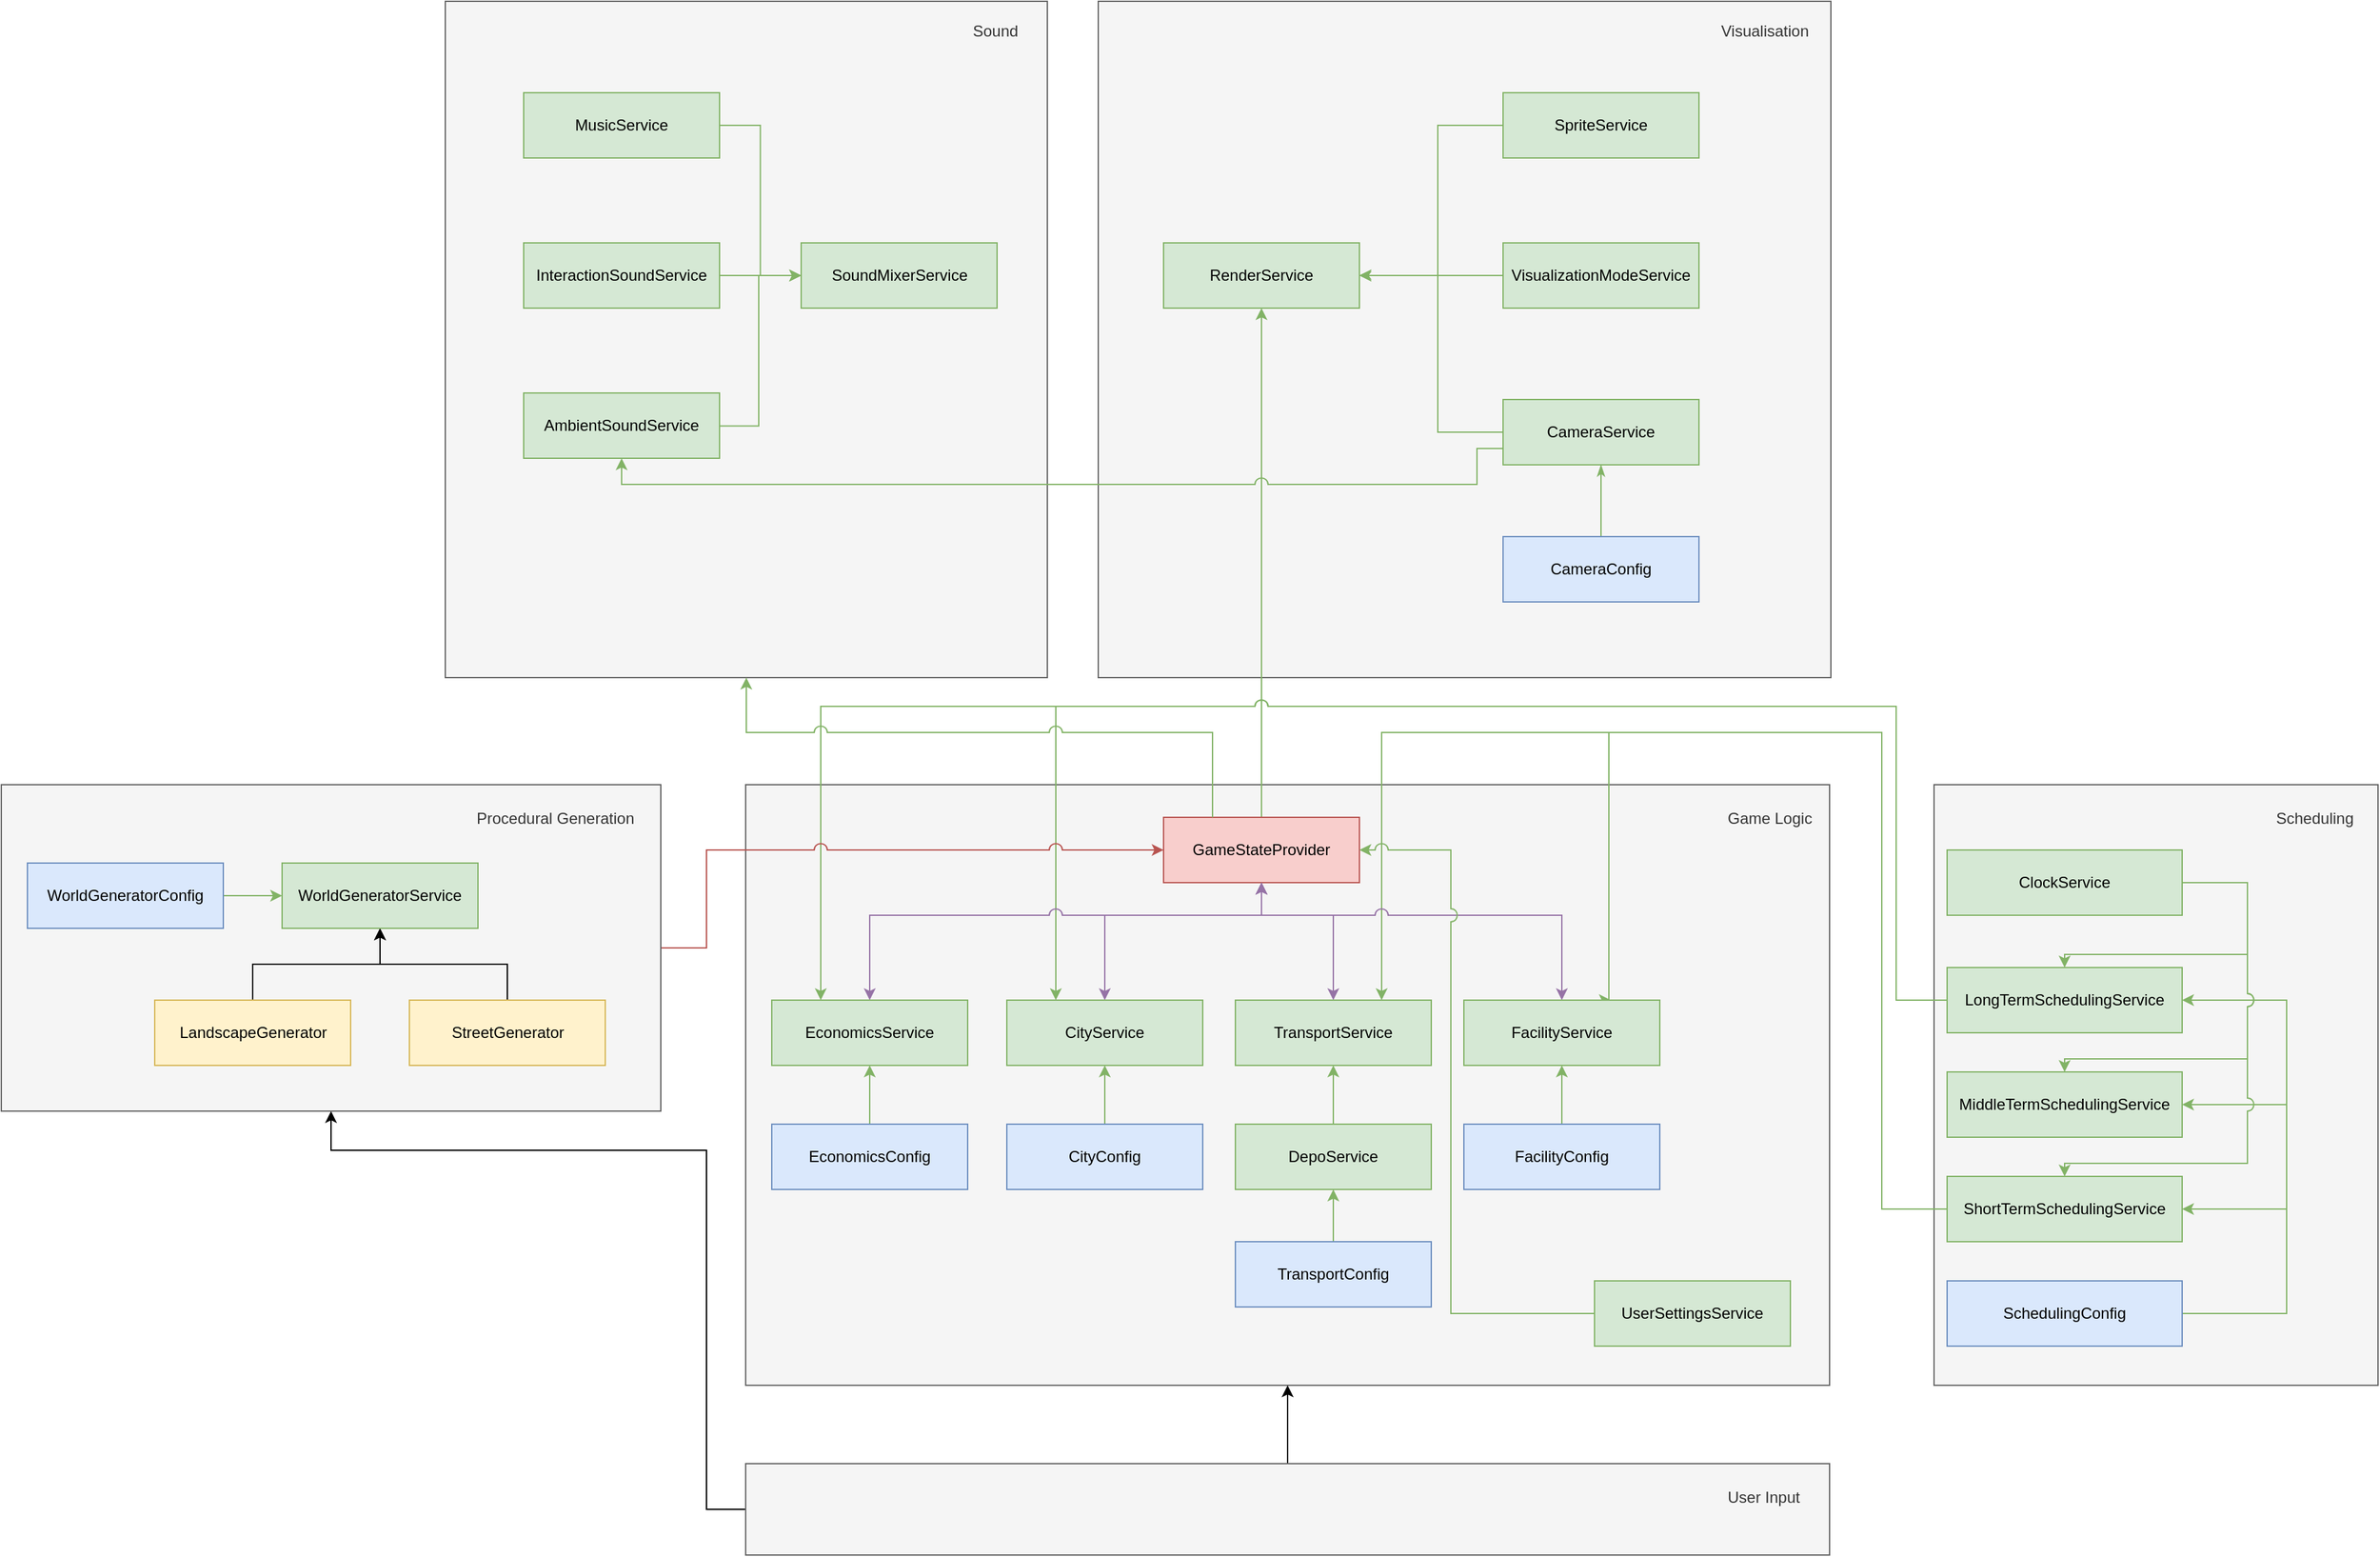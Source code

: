 <mxfile version="10.9.1" type="device"><diagram id="XfAmnXNxAcHwlb0e4V49" name="Page-1"><mxGraphModel dx="3193" dy="1721" grid="1" gridSize="10" guides="1" tooltips="1" connect="1" arrows="1" fold="1" page="0" pageScale="1" pageWidth="850" pageHeight="1100" math="0" shadow="0"><root><mxCell id="0"/><mxCell id="1" parent="0"/><mxCell id="PL5pesUKulvpQa_hgqVN-94" value="Sound" style="rounded=0;fillColor=#f5f5f5;align=left;spacingTop=0;fontFamily=Helvetica;labelPosition=right;verticalLabelPosition=top;verticalAlign=bottom;labelBackgroundColor=none;html=1;spacing=-30;spacingLeft=-27;strokeColor=#666666;fontColor=#333333;" vertex="1" parent="1"><mxGeometry x="-220" y="-120" width="461" height="518" as="geometry"/></mxCell><mxCell id="PL5pesUKulvpQa_hgqVN-44" value="Game Logic&lt;br&gt;" style="rounded=0;whiteSpace=wrap;html=1;labelBackgroundColor=none;fillColor=#f5f5f5;fontFamily=Helvetica;strokeColor=#666666;fontColor=#333333;labelPosition=right;verticalLabelPosition=top;align=left;verticalAlign=bottom;spacing=-33;spacingLeft=-45;" vertex="1" parent="1"><mxGeometry x="10" y="480" width="830" height="460" as="geometry"/></mxCell><mxCell id="PL5pesUKulvpQa_hgqVN-14" value="Visualisation" style="rounded=0;fillColor=#f5f5f5;align=left;spacingTop=0;fontFamily=Helvetica;labelPosition=right;verticalLabelPosition=top;verticalAlign=bottom;labelBackgroundColor=none;html=1;spacing=-30;spacingLeft=-54;strokeColor=#666666;fontColor=#333333;" vertex="1" parent="1"><mxGeometry x="280" y="-120" width="561" height="518" as="geometry"/></mxCell><mxCell id="PL5pesUKulvpQa_hgqVN-69" style="edgeStyle=orthogonalEdgeStyle;rounded=0;jumpStyle=arc;jumpSize=10;orthogonalLoop=1;jettySize=auto;html=1;entryX=0.5;entryY=1;entryDx=0;entryDy=0;startArrow=none;startFill=0;endArrow=classic;endFill=1;fontFamily=Helvetica;fillColor=#d5e8d4;strokeColor=#82b366;" edge="1" parent="1" source="PL5pesUKulvpQa_hgqVN-1" target="PL5pesUKulvpQa_hgqVN-6"><mxGeometry relative="1" as="geometry"/></mxCell><mxCell id="PL5pesUKulvpQa_hgqVN-1" value="GameStateProvider" style="rounded=0;whiteSpace=wrap;html=1;fillColor=#f8cecc;strokeColor=#b85450;" vertex="1" parent="1"><mxGeometry x="330" y="505" width="150" height="50" as="geometry"/></mxCell><mxCell id="PL5pesUKulvpQa_hgqVN-9" value="" style="edgeStyle=orthogonalEdgeStyle;rounded=0;orthogonalLoop=1;jettySize=auto;html=1;startArrow=classicThin;startFill=1;endArrow=none;endFill=0;fillColor=#d5e8d4;strokeColor=#82b366;" edge="1" parent="1" source="PL5pesUKulvpQa_hgqVN-2" target="PL5pesUKulvpQa_hgqVN-8"><mxGeometry relative="1" as="geometry"/></mxCell><mxCell id="PL5pesUKulvpQa_hgqVN-66" style="edgeStyle=orthogonalEdgeStyle;rounded=0;jumpStyle=arc;jumpSize=10;orthogonalLoop=1;jettySize=auto;html=1;entryX=1;entryY=0.5;entryDx=0;entryDy=0;startArrow=none;startFill=0;endArrow=classic;endFill=1;fontFamily=Helvetica;fillColor=#d5e8d4;strokeColor=#82b366;" edge="1" parent="1" source="PL5pesUKulvpQa_hgqVN-2" target="PL5pesUKulvpQa_hgqVN-6"><mxGeometry relative="1" as="geometry"><Array as="points"><mxPoint x="540" y="210"/><mxPoint x="540" y="90"/></Array></mxGeometry></mxCell><mxCell id="PL5pesUKulvpQa_hgqVN-109" style="edgeStyle=orthogonalEdgeStyle;rounded=0;jumpStyle=arc;jumpSize=10;orthogonalLoop=1;jettySize=auto;html=1;entryX=0.5;entryY=1;entryDx=0;entryDy=0;startArrow=none;startFill=0;endArrow=classic;endFill=1;fontFamily=Helvetica;exitX=0;exitY=0.75;exitDx=0;exitDy=0;fillColor=#d5e8d4;strokeColor=#82b366;" edge="1" parent="1" source="PL5pesUKulvpQa_hgqVN-2" target="PL5pesUKulvpQa_hgqVN-108"><mxGeometry relative="1" as="geometry"><Array as="points"><mxPoint x="570" y="223"/><mxPoint x="570" y="250"/><mxPoint x="-85" y="250"/></Array></mxGeometry></mxCell><mxCell id="PL5pesUKulvpQa_hgqVN-2" value="CameraService" style="rounded=0;whiteSpace=wrap;html=1;fillColor=#d5e8d4;strokeColor=#82b366;" vertex="1" parent="1"><mxGeometry x="590" y="185" width="150" height="50" as="geometry"/></mxCell><mxCell id="PL5pesUKulvpQa_hgqVN-64" style="edgeStyle=orthogonalEdgeStyle;rounded=0;jumpStyle=arc;jumpSize=10;orthogonalLoop=1;jettySize=auto;html=1;entryX=1;entryY=0.5;entryDx=0;entryDy=0;startArrow=none;startFill=0;endArrow=classic;endFill=1;fontFamily=Helvetica;fillColor=#d5e8d4;strokeColor=#82b366;" edge="1" parent="1" source="PL5pesUKulvpQa_hgqVN-21" target="PL5pesUKulvpQa_hgqVN-6"><mxGeometry relative="1" as="geometry"><Array as="points"><mxPoint x="510" y="90"/><mxPoint x="510" y="90"/></Array></mxGeometry></mxCell><mxCell id="PL5pesUKulvpQa_hgqVN-21" value="VisualizationModeService" style="rounded=0;whiteSpace=wrap;html=1;fillColor=#d5e8d4;strokeColor=#82b366;" vertex="1" parent="1"><mxGeometry x="590" y="65" width="150" height="50" as="geometry"/></mxCell><mxCell id="PL5pesUKulvpQa_hgqVN-8" value="CameraConfig&lt;br&gt;" style="rounded=0;whiteSpace=wrap;html=1;fillColor=#dae8fc;strokeColor=#6c8ebf;" vertex="1" parent="1"><mxGeometry x="590" y="290" width="150" height="50" as="geometry"/></mxCell><mxCell id="PL5pesUKulvpQa_hgqVN-20" value="" style="edgeStyle=orthogonalEdgeStyle;rounded=0;orthogonalLoop=1;jettySize=auto;html=1;startArrow=classicThin;startFill=1;endArrow=none;endFill=0;fontFamily=Helvetica;fillColor=#d5e8d4;strokeColor=#82b366;" edge="1" parent="1" source="PL5pesUKulvpQa_hgqVN-6" target="PL5pesUKulvpQa_hgqVN-19"><mxGeometry relative="1" as="geometry"><Array as="points"><mxPoint x="540" y="90"/><mxPoint x="540" y="-25"/></Array></mxGeometry></mxCell><mxCell id="PL5pesUKulvpQa_hgqVN-6" value="RenderService" style="rounded=0;whiteSpace=wrap;html=1;fillColor=#d5e8d4;strokeColor=#82b366;" vertex="1" parent="1"><mxGeometry x="330" y="65" width="150" height="50" as="geometry"/></mxCell><mxCell id="PL5pesUKulvpQa_hgqVN-19" value="SpriteService" style="rounded=0;whiteSpace=wrap;html=1;fillColor=#d5e8d4;strokeColor=#82b366;" vertex="1" parent="1"><mxGeometry x="590" y="-50" width="150" height="50" as="geometry"/></mxCell><mxCell id="PL5pesUKulvpQa_hgqVN-24" value="Scheduling" style="rounded=0;whiteSpace=wrap;html=1;labelBackgroundColor=none;fillColor=#f5f5f5;fontFamily=Helvetica;strokeColor=#666666;fontColor=#333333;labelPosition=right;verticalLabelPosition=top;align=left;verticalAlign=bottom;spacing=-33;spacingLeft=-45;" vertex="1" parent="1"><mxGeometry x="920" y="480" width="340" height="460" as="geometry"/></mxCell><mxCell id="PL5pesUKulvpQa_hgqVN-46" style="edgeStyle=orthogonalEdgeStyle;rounded=0;jumpStyle=arc;jumpSize=10;orthogonalLoop=1;jettySize=auto;html=1;entryX=0.25;entryY=0;entryDx=0;entryDy=0;startArrow=none;startFill=0;endArrow=classic;endFill=1;fontFamily=Helvetica;fillColor=#d5e8d4;strokeColor=#82b366;" edge="1" parent="1" source="PL5pesUKulvpQa_hgqVN-25" target="PL5pesUKulvpQa_hgqVN-45"><mxGeometry relative="1" as="geometry"><Array as="points"><mxPoint x="891" y="645"/><mxPoint x="891" y="420"/><mxPoint x="67" y="420"/></Array></mxGeometry></mxCell><mxCell id="PL5pesUKulvpQa_hgqVN-48" style="edgeStyle=orthogonalEdgeStyle;rounded=0;jumpStyle=arc;jumpSize=10;orthogonalLoop=1;jettySize=auto;html=1;entryX=0.25;entryY=0;entryDx=0;entryDy=0;startArrow=none;startFill=0;endArrow=classic;endFill=1;fontFamily=Helvetica;fillColor=#d5e8d4;strokeColor=#82b366;" edge="1" parent="1" source="PL5pesUKulvpQa_hgqVN-25" target="PL5pesUKulvpQa_hgqVN-47"><mxGeometry relative="1" as="geometry"><Array as="points"><mxPoint x="891" y="645"/><mxPoint x="891" y="420"/><mxPoint x="247" y="420"/></Array></mxGeometry></mxCell><mxCell id="PL5pesUKulvpQa_hgqVN-25" value="LongTermSchedulingService&lt;br&gt;" style="rounded=0;whiteSpace=wrap;html=1;fillColor=#d5e8d4;strokeColor=#82b366;" vertex="1" parent="1"><mxGeometry x="930" y="620" width="180" height="50" as="geometry"/></mxCell><mxCell id="PL5pesUKulvpQa_hgqVN-26" value="MiddleTermSchedulingService&lt;br&gt;" style="rounded=0;whiteSpace=wrap;html=1;fillColor=#d5e8d4;strokeColor=#82b366;" vertex="1" parent="1"><mxGeometry x="930" y="700" width="180" height="50" as="geometry"/></mxCell><mxCell id="PL5pesUKulvpQa_hgqVN-58" style="edgeStyle=orthogonalEdgeStyle;rounded=0;jumpStyle=arc;jumpSize=10;orthogonalLoop=1;jettySize=auto;html=1;startArrow=none;startFill=0;endArrow=classic;endFill=1;fontFamily=Helvetica;fillColor=#d5e8d4;strokeColor=#82b366;" edge="1" parent="1" source="PL5pesUKulvpQa_hgqVN-27"><mxGeometry relative="1" as="geometry"><mxPoint x="497" y="645" as="targetPoint"/><Array as="points"><mxPoint x="880" y="805"/><mxPoint x="880" y="440"/><mxPoint x="497" y="440"/></Array></mxGeometry></mxCell><mxCell id="PL5pesUKulvpQa_hgqVN-63" style="edgeStyle=orthogonalEdgeStyle;rounded=0;jumpStyle=arc;jumpSize=10;orthogonalLoop=1;jettySize=auto;html=1;entryX=0.75;entryY=0;entryDx=0;entryDy=0;startArrow=none;startFill=0;endArrow=classic;endFill=1;fontFamily=Helvetica;fillColor=#d5e8d4;strokeColor=#82b366;" edge="1" parent="1" source="PL5pesUKulvpQa_hgqVN-27" target="PL5pesUKulvpQa_hgqVN-61"><mxGeometry relative="1" as="geometry"><Array as="points"><mxPoint x="880" y="805"/><mxPoint x="880" y="440"/><mxPoint x="671" y="440"/></Array></mxGeometry></mxCell><mxCell id="PL5pesUKulvpQa_hgqVN-27" value="ShortTermSchedulingService&lt;br&gt;" style="rounded=0;whiteSpace=wrap;html=1;fillColor=#d5e8d4;strokeColor=#82b366;" vertex="1" parent="1"><mxGeometry x="930" y="780" width="180" height="50" as="geometry"/></mxCell><mxCell id="PL5pesUKulvpQa_hgqVN-31" style="edgeStyle=orthogonalEdgeStyle;rounded=0;orthogonalLoop=1;jettySize=auto;html=1;entryX=1;entryY=0.5;entryDx=0;entryDy=0;startArrow=none;startFill=0;endArrow=classic;endFill=1;fontFamily=Helvetica;fillColor=#d5e8d4;strokeColor=#82b366;" edge="1" parent="1" source="PL5pesUKulvpQa_hgqVN-28" target="PL5pesUKulvpQa_hgqVN-27"><mxGeometry relative="1" as="geometry"><Array as="points"><mxPoint x="1190" y="885"/><mxPoint x="1190" y="805"/></Array></mxGeometry></mxCell><mxCell id="PL5pesUKulvpQa_hgqVN-33" style="edgeStyle=orthogonalEdgeStyle;rounded=0;orthogonalLoop=1;jettySize=auto;html=1;entryX=1;entryY=0.5;entryDx=0;entryDy=0;startArrow=none;startFill=0;endArrow=classic;endFill=1;fontFamily=Helvetica;fillColor=#d5e8d4;strokeColor=#82b366;" edge="1" parent="1" source="PL5pesUKulvpQa_hgqVN-28" target="PL5pesUKulvpQa_hgqVN-26"><mxGeometry relative="1" as="geometry"><Array as="points"><mxPoint x="1190" y="885"/><mxPoint x="1190" y="725"/></Array></mxGeometry></mxCell><mxCell id="PL5pesUKulvpQa_hgqVN-34" style="edgeStyle=orthogonalEdgeStyle;rounded=0;orthogonalLoop=1;jettySize=auto;html=1;entryX=1;entryY=0.5;entryDx=0;entryDy=0;startArrow=none;startFill=0;endArrow=classic;endFill=1;fontFamily=Helvetica;fillColor=#d5e8d4;strokeColor=#82b366;" edge="1" parent="1" source="PL5pesUKulvpQa_hgqVN-28" target="PL5pesUKulvpQa_hgqVN-25"><mxGeometry relative="1" as="geometry"><Array as="points"><mxPoint x="1190" y="885"/><mxPoint x="1190" y="645"/></Array></mxGeometry></mxCell><mxCell id="PL5pesUKulvpQa_hgqVN-28" value="SchedulingConfig&lt;br&gt;" style="rounded=0;whiteSpace=wrap;html=1;fillColor=#dae8fc;strokeColor=#6c8ebf;" vertex="1" parent="1"><mxGeometry x="930" y="860" width="180" height="50" as="geometry"/></mxCell><mxCell id="PL5pesUKulvpQa_hgqVN-38" style="edgeStyle=orthogonalEdgeStyle;rounded=0;orthogonalLoop=1;jettySize=auto;html=1;entryX=0.5;entryY=0;entryDx=0;entryDy=0;startArrow=none;startFill=0;endArrow=classic;endFill=1;fontFamily=Helvetica;fillColor=#d5e8d4;strokeColor=#82b366;jumpStyle=arc;jumpSize=10;" edge="1" parent="1" source="PL5pesUKulvpQa_hgqVN-35" target="PL5pesUKulvpQa_hgqVN-25"><mxGeometry relative="1" as="geometry"><Array as="points"><mxPoint x="1160" y="555"/><mxPoint x="1160" y="610"/><mxPoint x="1020" y="610"/></Array></mxGeometry></mxCell><mxCell id="PL5pesUKulvpQa_hgqVN-39" style="edgeStyle=orthogonalEdgeStyle;rounded=0;orthogonalLoop=1;jettySize=auto;html=1;entryX=0.5;entryY=0;entryDx=0;entryDy=0;startArrow=none;startFill=0;endArrow=classic;endFill=1;fontFamily=Helvetica;fillColor=#d5e8d4;strokeColor=#82b366;jumpStyle=arc;jumpSize=10;" edge="1" parent="1" source="PL5pesUKulvpQa_hgqVN-35" target="PL5pesUKulvpQa_hgqVN-26"><mxGeometry relative="1" as="geometry"><Array as="points"><mxPoint x="1160" y="555"/><mxPoint x="1160" y="690"/><mxPoint x="1020" y="690"/></Array></mxGeometry></mxCell><mxCell id="PL5pesUKulvpQa_hgqVN-40" style="edgeStyle=orthogonalEdgeStyle;rounded=0;orthogonalLoop=1;jettySize=auto;html=1;entryX=0.5;entryY=0;entryDx=0;entryDy=0;startArrow=none;startFill=0;endArrow=classic;endFill=1;fontFamily=Helvetica;fillColor=#d5e8d4;strokeColor=#82b366;jumpStyle=arc;jumpSize=10;" edge="1" parent="1" source="PL5pesUKulvpQa_hgqVN-35" target="PL5pesUKulvpQa_hgqVN-27"><mxGeometry relative="1" as="geometry"><Array as="points"><mxPoint x="1160" y="555"/><mxPoint x="1160" y="770"/><mxPoint x="1020" y="770"/></Array></mxGeometry></mxCell><mxCell id="PL5pesUKulvpQa_hgqVN-35" value="ClockService&lt;br&gt;" style="rounded=0;whiteSpace=wrap;html=1;fillColor=#d5e8d4;strokeColor=#82b366;" vertex="1" parent="1"><mxGeometry x="930" y="530" width="180" height="50" as="geometry"/></mxCell><mxCell id="PL5pesUKulvpQa_hgqVN-49" style="edgeStyle=orthogonalEdgeStyle;rounded=0;jumpStyle=arc;jumpSize=10;orthogonalLoop=1;jettySize=auto;html=1;entryX=0.5;entryY=1;entryDx=0;entryDy=0;startArrow=classic;startFill=1;endArrow=classic;endFill=1;fontFamily=Helvetica;fillColor=#e1d5e7;strokeColor=#9673a6;exitX=0.5;exitY=0;exitDx=0;exitDy=0;" edge="1" parent="1" source="PL5pesUKulvpQa_hgqVN-45" target="PL5pesUKulvpQa_hgqVN-1"><mxGeometry relative="1" as="geometry"><Array as="points"><mxPoint x="105" y="580"/><mxPoint x="405" y="580"/></Array></mxGeometry></mxCell><mxCell id="PL5pesUKulvpQa_hgqVN-45" value="EconomicsService" style="rounded=0;whiteSpace=wrap;html=1;fillColor=#d5e8d4;strokeColor=#82b366;" vertex="1" parent="1"><mxGeometry x="30" y="645" width="150" height="50" as="geometry"/></mxCell><mxCell id="PL5pesUKulvpQa_hgqVN-53" value="" style="edgeStyle=orthogonalEdgeStyle;rounded=0;jumpStyle=arc;jumpSize=10;orthogonalLoop=1;jettySize=auto;html=1;startArrow=none;startFill=0;endArrow=classic;endFill=1;fontFamily=Helvetica;fillColor=#d5e8d4;strokeColor=#82b366;" edge="1" parent="1" source="PL5pesUKulvpQa_hgqVN-52" target="PL5pesUKulvpQa_hgqVN-45"><mxGeometry relative="1" as="geometry"/></mxCell><mxCell id="PL5pesUKulvpQa_hgqVN-52" value="EconomicsConfig" style="rounded=0;whiteSpace=wrap;html=1;fillColor=#dae8fc;strokeColor=#6c8ebf;" vertex="1" parent="1"><mxGeometry x="30" y="740" width="150" height="50" as="geometry"/></mxCell><mxCell id="PL5pesUKulvpQa_hgqVN-50" style="edgeStyle=orthogonalEdgeStyle;rounded=0;jumpStyle=arc;jumpSize=10;orthogonalLoop=1;jettySize=auto;html=1;entryX=0.5;entryY=1;entryDx=0;entryDy=0;startArrow=classic;startFill=1;endArrow=classic;endFill=1;fontFamily=Helvetica;fillColor=#e1d5e7;strokeColor=#9673a6;exitX=0.5;exitY=0;exitDx=0;exitDy=0;" edge="1" parent="1" source="PL5pesUKulvpQa_hgqVN-47" target="PL5pesUKulvpQa_hgqVN-1"><mxGeometry relative="1" as="geometry"><Array as="points"><mxPoint x="285" y="580"/><mxPoint x="405" y="580"/></Array></mxGeometry></mxCell><mxCell id="PL5pesUKulvpQa_hgqVN-47" value="CityService" style="rounded=0;whiteSpace=wrap;html=1;fillColor=#d5e8d4;strokeColor=#82b366;" vertex="1" parent="1"><mxGeometry x="210" y="645" width="150" height="50" as="geometry"/></mxCell><mxCell id="PL5pesUKulvpQa_hgqVN-55" value="" style="edgeStyle=orthogonalEdgeStyle;rounded=0;jumpStyle=arc;jumpSize=10;orthogonalLoop=1;jettySize=auto;html=1;startArrow=none;startFill=0;endArrow=classic;endFill=1;fontFamily=Helvetica;fillColor=#d5e8d4;strokeColor=#82b366;" edge="1" parent="1" source="PL5pesUKulvpQa_hgqVN-54" target="PL5pesUKulvpQa_hgqVN-47"><mxGeometry relative="1" as="geometry"/></mxCell><mxCell id="PL5pesUKulvpQa_hgqVN-54" value="CityConfig" style="rounded=0;whiteSpace=wrap;html=1;fillColor=#dae8fc;strokeColor=#6c8ebf;" vertex="1" parent="1"><mxGeometry x="210" y="740" width="150" height="50" as="geometry"/></mxCell><mxCell id="PL5pesUKulvpQa_hgqVN-57" style="edgeStyle=orthogonalEdgeStyle;rounded=0;jumpStyle=arc;jumpSize=10;orthogonalLoop=1;jettySize=auto;html=1;entryX=0.5;entryY=1;entryDx=0;entryDy=0;startArrow=classic;startFill=1;endArrow=classic;endFill=1;fontFamily=Helvetica;fillColor=#e1d5e7;strokeColor=#9673a6;exitX=0.5;exitY=0;exitDx=0;exitDy=0;" edge="1" parent="1" source="PL5pesUKulvpQa_hgqVN-56" target="PL5pesUKulvpQa_hgqVN-1"><mxGeometry relative="1" as="geometry"><Array as="points"><mxPoint x="460" y="580"/><mxPoint x="405" y="580"/></Array></mxGeometry></mxCell><mxCell id="PL5pesUKulvpQa_hgqVN-56" value="TransportService" style="rounded=0;whiteSpace=wrap;html=1;fillColor=#d5e8d4;strokeColor=#82b366;" vertex="1" parent="1"><mxGeometry x="385" y="645" width="150" height="50" as="geometry"/></mxCell><mxCell id="PL5pesUKulvpQa_hgqVN-62" style="edgeStyle=orthogonalEdgeStyle;rounded=0;jumpStyle=arc;jumpSize=10;orthogonalLoop=1;jettySize=auto;html=1;entryX=0.5;entryY=1;entryDx=0;entryDy=0;startArrow=classic;startFill=1;endArrow=classic;endFill=1;fontFamily=Helvetica;fillColor=#e1d5e7;strokeColor=#9673a6;exitX=0.5;exitY=0;exitDx=0;exitDy=0;" edge="1" parent="1" source="PL5pesUKulvpQa_hgqVN-61" target="PL5pesUKulvpQa_hgqVN-1"><mxGeometry relative="1" as="geometry"><Array as="points"><mxPoint x="635" y="580"/><mxPoint x="405" y="580"/></Array></mxGeometry></mxCell><mxCell id="PL5pesUKulvpQa_hgqVN-61" value="FacilityService" style="rounded=0;whiteSpace=wrap;html=1;fillColor=#d5e8d4;strokeColor=#82b366;" vertex="1" parent="1"><mxGeometry x="560" y="645" width="150" height="50" as="geometry"/></mxCell><mxCell id="PL5pesUKulvpQa_hgqVN-72" value="" style="edgeStyle=orthogonalEdgeStyle;rounded=0;jumpStyle=arc;jumpSize=10;orthogonalLoop=1;jettySize=auto;html=1;startArrow=none;startFill=0;endArrow=classic;endFill=1;fontFamily=Helvetica;fillColor=#d5e8d4;strokeColor=#82b366;" edge="1" parent="1" source="PL5pesUKulvpQa_hgqVN-71" target="PL5pesUKulvpQa_hgqVN-61"><mxGeometry relative="1" as="geometry"/></mxCell><mxCell id="PL5pesUKulvpQa_hgqVN-71" value="FacilityConfig" style="rounded=0;whiteSpace=wrap;html=1;fillColor=#dae8fc;strokeColor=#6c8ebf;" vertex="1" parent="1"><mxGeometry x="560" y="740" width="150" height="50" as="geometry"/></mxCell><mxCell id="PL5pesUKulvpQa_hgqVN-79" value="" style="edgeStyle=orthogonalEdgeStyle;rounded=0;jumpStyle=arc;jumpSize=10;orthogonalLoop=1;jettySize=auto;html=1;startArrow=none;startFill=0;endArrow=classic;endFill=1;fontFamily=Helvetica;fillColor=#d5e8d4;strokeColor=#82b366;" edge="1" parent="1" source="PL5pesUKulvpQa_hgqVN-78" target="PL5pesUKulvpQa_hgqVN-56"><mxGeometry relative="1" as="geometry"/></mxCell><mxCell id="PL5pesUKulvpQa_hgqVN-78" value="DepoService" style="rounded=0;whiteSpace=wrap;html=1;fillColor=#d5e8d4;strokeColor=#82b366;" vertex="1" parent="1"><mxGeometry x="385" y="740" width="150" height="50" as="geometry"/></mxCell><mxCell id="PL5pesUKulvpQa_hgqVN-81" value="" style="edgeStyle=orthogonalEdgeStyle;rounded=0;jumpStyle=arc;jumpSize=10;orthogonalLoop=1;jettySize=auto;html=1;startArrow=none;startFill=0;endArrow=classic;endFill=1;fontFamily=Helvetica;fillColor=#d5e8d4;strokeColor=#82b366;" edge="1" parent="1" source="PL5pesUKulvpQa_hgqVN-80" target="PL5pesUKulvpQa_hgqVN-78"><mxGeometry relative="1" as="geometry"/></mxCell><mxCell id="PL5pesUKulvpQa_hgqVN-80" value="TransportConfig" style="rounded=0;whiteSpace=wrap;html=1;fillColor=#dae8fc;strokeColor=#6c8ebf;" vertex="1" parent="1"><mxGeometry x="385" y="830" width="150" height="50" as="geometry"/></mxCell><mxCell id="PL5pesUKulvpQa_hgqVN-83" value="" style="edgeStyle=orthogonalEdgeStyle;rounded=0;jumpStyle=arc;jumpSize=10;orthogonalLoop=1;jettySize=auto;html=1;startArrow=none;startFill=0;endArrow=classic;endFill=1;fontFamily=Helvetica;" edge="1" parent="1" source="PL5pesUKulvpQa_hgqVN-82" target="PL5pesUKulvpQa_hgqVN-44"><mxGeometry relative="1" as="geometry"/></mxCell><mxCell id="PL5pesUKulvpQa_hgqVN-99" style="edgeStyle=orthogonalEdgeStyle;rounded=0;jumpStyle=arc;jumpSize=10;orthogonalLoop=1;jettySize=auto;html=1;entryX=0.5;entryY=1;entryDx=0;entryDy=0;startArrow=none;startFill=0;endArrow=classic;endFill=1;fontFamily=Helvetica;" edge="1" parent="1" source="PL5pesUKulvpQa_hgqVN-82" target="PL5pesUKulvpQa_hgqVN-84"><mxGeometry relative="1" as="geometry"><Array as="points"><mxPoint x="-20" y="1035"/><mxPoint x="-20" y="760"/><mxPoint x="-307" y="760"/></Array></mxGeometry></mxCell><mxCell id="PL5pesUKulvpQa_hgqVN-82" value="User Input&lt;br&gt;" style="rounded=0;whiteSpace=wrap;html=1;labelBackgroundColor=none;fillColor=#f5f5f5;fontFamily=Helvetica;strokeColor=#666666;fontColor=#333333;labelPosition=right;verticalLabelPosition=top;align=left;verticalAlign=bottom;spacing=-33;spacingLeft=-45;" vertex="1" parent="1"><mxGeometry x="10" y="1000" width="830" height="70" as="geometry"/></mxCell><mxCell id="PL5pesUKulvpQa_hgqVN-85" style="edgeStyle=orthogonalEdgeStyle;rounded=0;jumpStyle=arc;jumpSize=10;orthogonalLoop=1;jettySize=auto;html=1;entryX=0;entryY=0.5;entryDx=0;entryDy=0;startArrow=none;startFill=0;endArrow=classic;endFill=1;fontFamily=Helvetica;fillColor=#f8cecc;strokeColor=#b85450;exitX=1;exitY=0.5;exitDx=0;exitDy=0;" edge="1" parent="1" source="PL5pesUKulvpQa_hgqVN-84" target="PL5pesUKulvpQa_hgqVN-1"><mxGeometry relative="1" as="geometry"><Array as="points"><mxPoint x="-20" y="605"/><mxPoint x="-20" y="530"/></Array></mxGeometry></mxCell><mxCell id="PL5pesUKulvpQa_hgqVN-84" value="Procedural Generation" style="rounded=0;whiteSpace=wrap;html=1;labelBackgroundColor=none;fillColor=#f5f5f5;fontFamily=Helvetica;strokeColor=#666666;fontColor=#333333;labelPosition=right;verticalLabelPosition=top;align=left;verticalAlign=bottom;spacing=-33;spacingLeft=-108;" vertex="1" parent="1"><mxGeometry x="-560" y="480" width="505" height="250" as="geometry"/></mxCell><mxCell id="PL5pesUKulvpQa_hgqVN-91" style="edgeStyle=orthogonalEdgeStyle;rounded=0;jumpStyle=arc;jumpSize=10;orthogonalLoop=1;jettySize=auto;html=1;entryX=0.5;entryY=1;entryDx=0;entryDy=0;startArrow=none;startFill=0;endArrow=classic;endFill=1;fontFamily=Helvetica;" edge="1" parent="1" source="PL5pesUKulvpQa_hgqVN-86" target="PL5pesUKulvpQa_hgqVN-89"><mxGeometry relative="1" as="geometry"/></mxCell><mxCell id="PL5pesUKulvpQa_hgqVN-86" value="StreetGenerator" style="rounded=0;whiteSpace=wrap;html=1;fillColor=#fff2cc;strokeColor=#d6b656;" vertex="1" parent="1"><mxGeometry x="-247.5" y="645" width="150" height="50" as="geometry"/></mxCell><mxCell id="PL5pesUKulvpQa_hgqVN-90" style="edgeStyle=orthogonalEdgeStyle;rounded=0;jumpStyle=arc;jumpSize=10;orthogonalLoop=1;jettySize=auto;html=1;entryX=0.5;entryY=1;entryDx=0;entryDy=0;startArrow=none;startFill=0;endArrow=classic;endFill=1;fontFamily=Helvetica;" edge="1" parent="1" source="PL5pesUKulvpQa_hgqVN-88" target="PL5pesUKulvpQa_hgqVN-89"><mxGeometry relative="1" as="geometry"/></mxCell><mxCell id="PL5pesUKulvpQa_hgqVN-88" value="LandscapeGenerator" style="rounded=0;whiteSpace=wrap;html=1;fillColor=#fff2cc;strokeColor=#d6b656;" vertex="1" parent="1"><mxGeometry x="-442.5" y="645" width="150" height="50" as="geometry"/></mxCell><mxCell id="PL5pesUKulvpQa_hgqVN-89" value="WorldGeneratorService" style="rounded=0;whiteSpace=wrap;html=1;fillColor=#d5e8d4;strokeColor=#82b366;" vertex="1" parent="1"><mxGeometry x="-345" y="540" width="150" height="50" as="geometry"/></mxCell><mxCell id="PL5pesUKulvpQa_hgqVN-93" value="" style="edgeStyle=orthogonalEdgeStyle;rounded=0;jumpStyle=arc;jumpSize=10;orthogonalLoop=1;jettySize=auto;html=1;startArrow=none;startFill=0;endArrow=classic;endFill=1;fontFamily=Helvetica;fillColor=#d5e8d4;strokeColor=#82b366;" edge="1" parent="1" source="PL5pesUKulvpQa_hgqVN-92" target="PL5pesUKulvpQa_hgqVN-89"><mxGeometry relative="1" as="geometry"/></mxCell><mxCell id="PL5pesUKulvpQa_hgqVN-92" value="WorldGeneratorConfig" style="rounded=0;whiteSpace=wrap;html=1;fillColor=#dae8fc;strokeColor=#6c8ebf;" vertex="1" parent="1"><mxGeometry x="-540" y="540" width="150" height="50" as="geometry"/></mxCell><mxCell id="PL5pesUKulvpQa_hgqVN-101" style="edgeStyle=orthogonalEdgeStyle;rounded=0;jumpStyle=arc;jumpSize=10;orthogonalLoop=1;jettySize=auto;html=1;entryX=0.25;entryY=0;entryDx=0;entryDy=0;startArrow=classic;startFill=1;endArrow=none;endFill=0;fontFamily=Helvetica;fillColor=#d5e8d4;strokeColor=#82b366;" edge="1" parent="1" source="PL5pesUKulvpQa_hgqVN-94" target="PL5pesUKulvpQa_hgqVN-1"><mxGeometry relative="1" as="geometry"><Array as="points"><mxPoint x="11" y="440"/><mxPoint x="367" y="440"/></Array></mxGeometry></mxCell><mxCell id="PL5pesUKulvpQa_hgqVN-98" style="edgeStyle=orthogonalEdgeStyle;rounded=0;jumpStyle=arc;jumpSize=10;orthogonalLoop=1;jettySize=auto;html=1;entryX=1;entryY=0.5;entryDx=0;entryDy=0;startArrow=none;startFill=0;endArrow=classic;endFill=1;fontFamily=Helvetica;fillColor=#d5e8d4;strokeColor=#82b366;" edge="1" parent="1" source="PL5pesUKulvpQa_hgqVN-96" target="PL5pesUKulvpQa_hgqVN-1"><mxGeometry relative="1" as="geometry"><Array as="points"><mxPoint x="550" y="885"/><mxPoint x="550" y="530"/></Array></mxGeometry></mxCell><mxCell id="PL5pesUKulvpQa_hgqVN-96" value="UserSettingsService" style="rounded=0;whiteSpace=wrap;html=1;fillColor=#d5e8d4;strokeColor=#82b366;" vertex="1" parent="1"><mxGeometry x="660" y="860" width="150" height="50" as="geometry"/></mxCell><mxCell id="PL5pesUKulvpQa_hgqVN-100" value="SoundMixerService" style="rounded=0;whiteSpace=wrap;html=1;fillColor=#d5e8d4;strokeColor=#82b366;" vertex="1" parent="1"><mxGeometry x="52.5" y="65" width="150" height="50" as="geometry"/></mxCell><mxCell id="PL5pesUKulvpQa_hgqVN-103" style="edgeStyle=orthogonalEdgeStyle;rounded=0;jumpStyle=arc;jumpSize=10;orthogonalLoop=1;jettySize=auto;html=1;entryX=0;entryY=0.5;entryDx=0;entryDy=0;startArrow=none;startFill=0;endArrow=classic;endFill=1;fontFamily=Helvetica;fillColor=#d5e8d4;strokeColor=#82b366;" edge="1" parent="1" source="PL5pesUKulvpQa_hgqVN-102" target="PL5pesUKulvpQa_hgqVN-100"><mxGeometry relative="1" as="geometry"/></mxCell><mxCell id="PL5pesUKulvpQa_hgqVN-102" value="MusicService" style="rounded=0;whiteSpace=wrap;html=1;fillColor=#d5e8d4;strokeColor=#82b366;" vertex="1" parent="1"><mxGeometry x="-160" y="-50" width="150" height="50" as="geometry"/></mxCell><mxCell id="PL5pesUKulvpQa_hgqVN-105" value="" style="edgeStyle=orthogonalEdgeStyle;rounded=0;jumpStyle=arc;jumpSize=10;orthogonalLoop=1;jettySize=auto;html=1;startArrow=none;startFill=0;endArrow=classic;endFill=1;fontFamily=Helvetica;fillColor=#d5e8d4;strokeColor=#82b366;" edge="1" parent="1" source="PL5pesUKulvpQa_hgqVN-104" target="PL5pesUKulvpQa_hgqVN-100"><mxGeometry relative="1" as="geometry"/></mxCell><mxCell id="PL5pesUKulvpQa_hgqVN-104" value="InteractionSoundService" style="rounded=0;whiteSpace=wrap;html=1;fillColor=#d5e8d4;strokeColor=#82b366;" vertex="1" parent="1"><mxGeometry x="-160" y="65" width="150" height="50" as="geometry"/></mxCell><mxCell id="PL5pesUKulvpQa_hgqVN-107" style="edgeStyle=orthogonalEdgeStyle;rounded=0;jumpStyle=arc;jumpSize=10;orthogonalLoop=1;jettySize=auto;html=1;entryX=0;entryY=0.5;entryDx=0;entryDy=0;startArrow=none;startFill=0;endArrow=classic;endFill=1;fontFamily=Helvetica;fillColor=#d5e8d4;strokeColor=#82b366;" edge="1" parent="1" target="PL5pesUKulvpQa_hgqVN-100"><mxGeometry relative="1" as="geometry"><mxPoint x="-22.5" y="205.31" as="sourcePoint"/><Array as="points"><mxPoint x="20" y="205"/><mxPoint x="20" y="90"/></Array></mxGeometry></mxCell><mxCell id="PL5pesUKulvpQa_hgqVN-108" value="AmbientSoundService" style="rounded=0;whiteSpace=wrap;html=1;fillColor=#d5e8d4;strokeColor=#82b366;" vertex="1" parent="1"><mxGeometry x="-160" y="180" width="150" height="50" as="geometry"/></mxCell></root></mxGraphModel></diagram></mxfile>